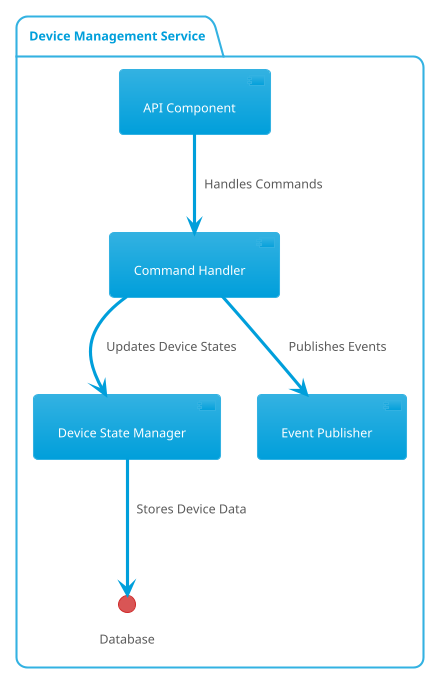 @startuml
!theme bluegray
package "Device Management Service" {
    [API Component] --> [Command Handler] : Handles Commands
    [Command Handler] --> [Device State Manager] : Updates Device States
    [Command Handler] --> [Event Publisher] : Publishes Events
    [Device State Manager] --> Database : Stores Device Data
}
@enduml